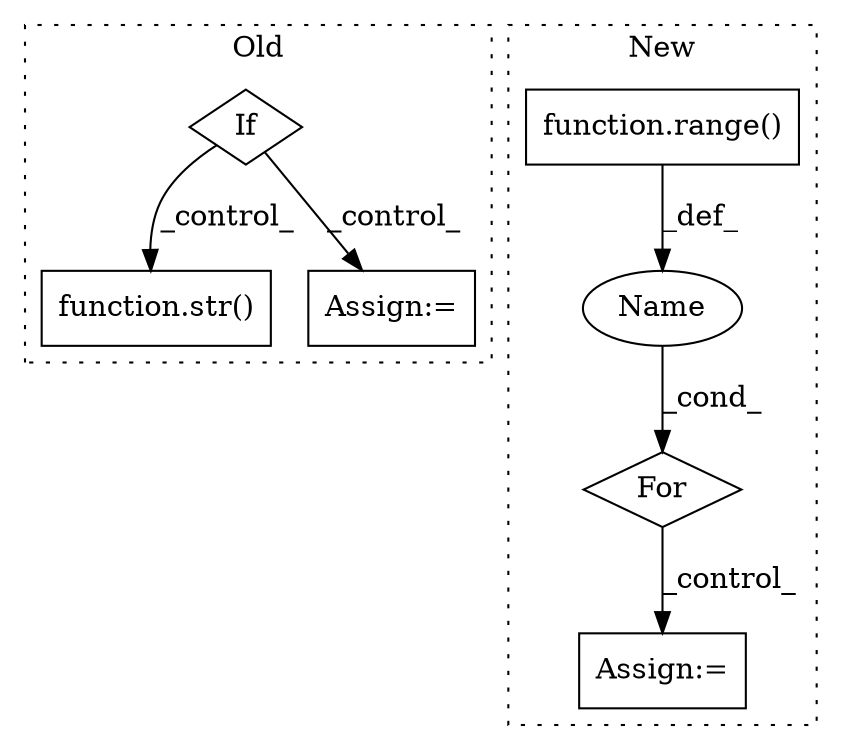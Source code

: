 digraph G {
subgraph cluster0 {
1 [label="function.str()" a="75" s="2865,2885" l="4,1" shape="box"];
5 [label="If" a="96" s="2488" l="3" shape="diamond"];
6 [label="Assign:=" a="68" s="2801" l="3" shape="box"];
label = "Old";
style="dotted";
}
subgraph cluster1 {
2 [label="For" a="107" s="3287,3309" l="4,10" shape="diamond"];
3 [label="Assign:=" a="68" s="3320" l="3" shape="box"];
4 [label="Name" a="87" s="3291" l="1" shape="ellipse"];
7 [label="function.range()" a="75" s="3296,3308" l="6,1" shape="box"];
label = "New";
style="dotted";
}
2 -> 3 [label="_control_"];
4 -> 2 [label="_cond_"];
5 -> 6 [label="_control_"];
5 -> 1 [label="_control_"];
7 -> 4 [label="_def_"];
}